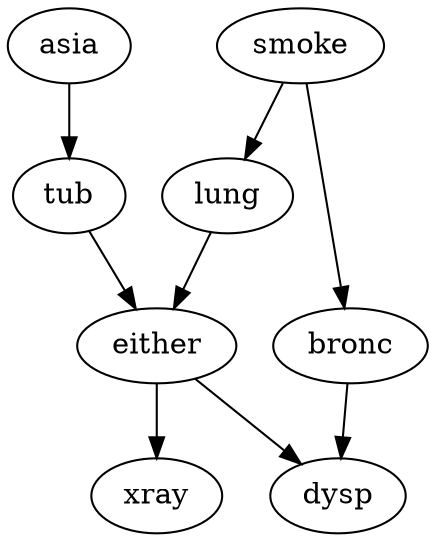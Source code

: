 digraph {
    asia->tub
    bronc->dysp
    either->xray
    either->dysp
    tub->either
    smoke->lung
    smoke->bronc
    lung->either
}
